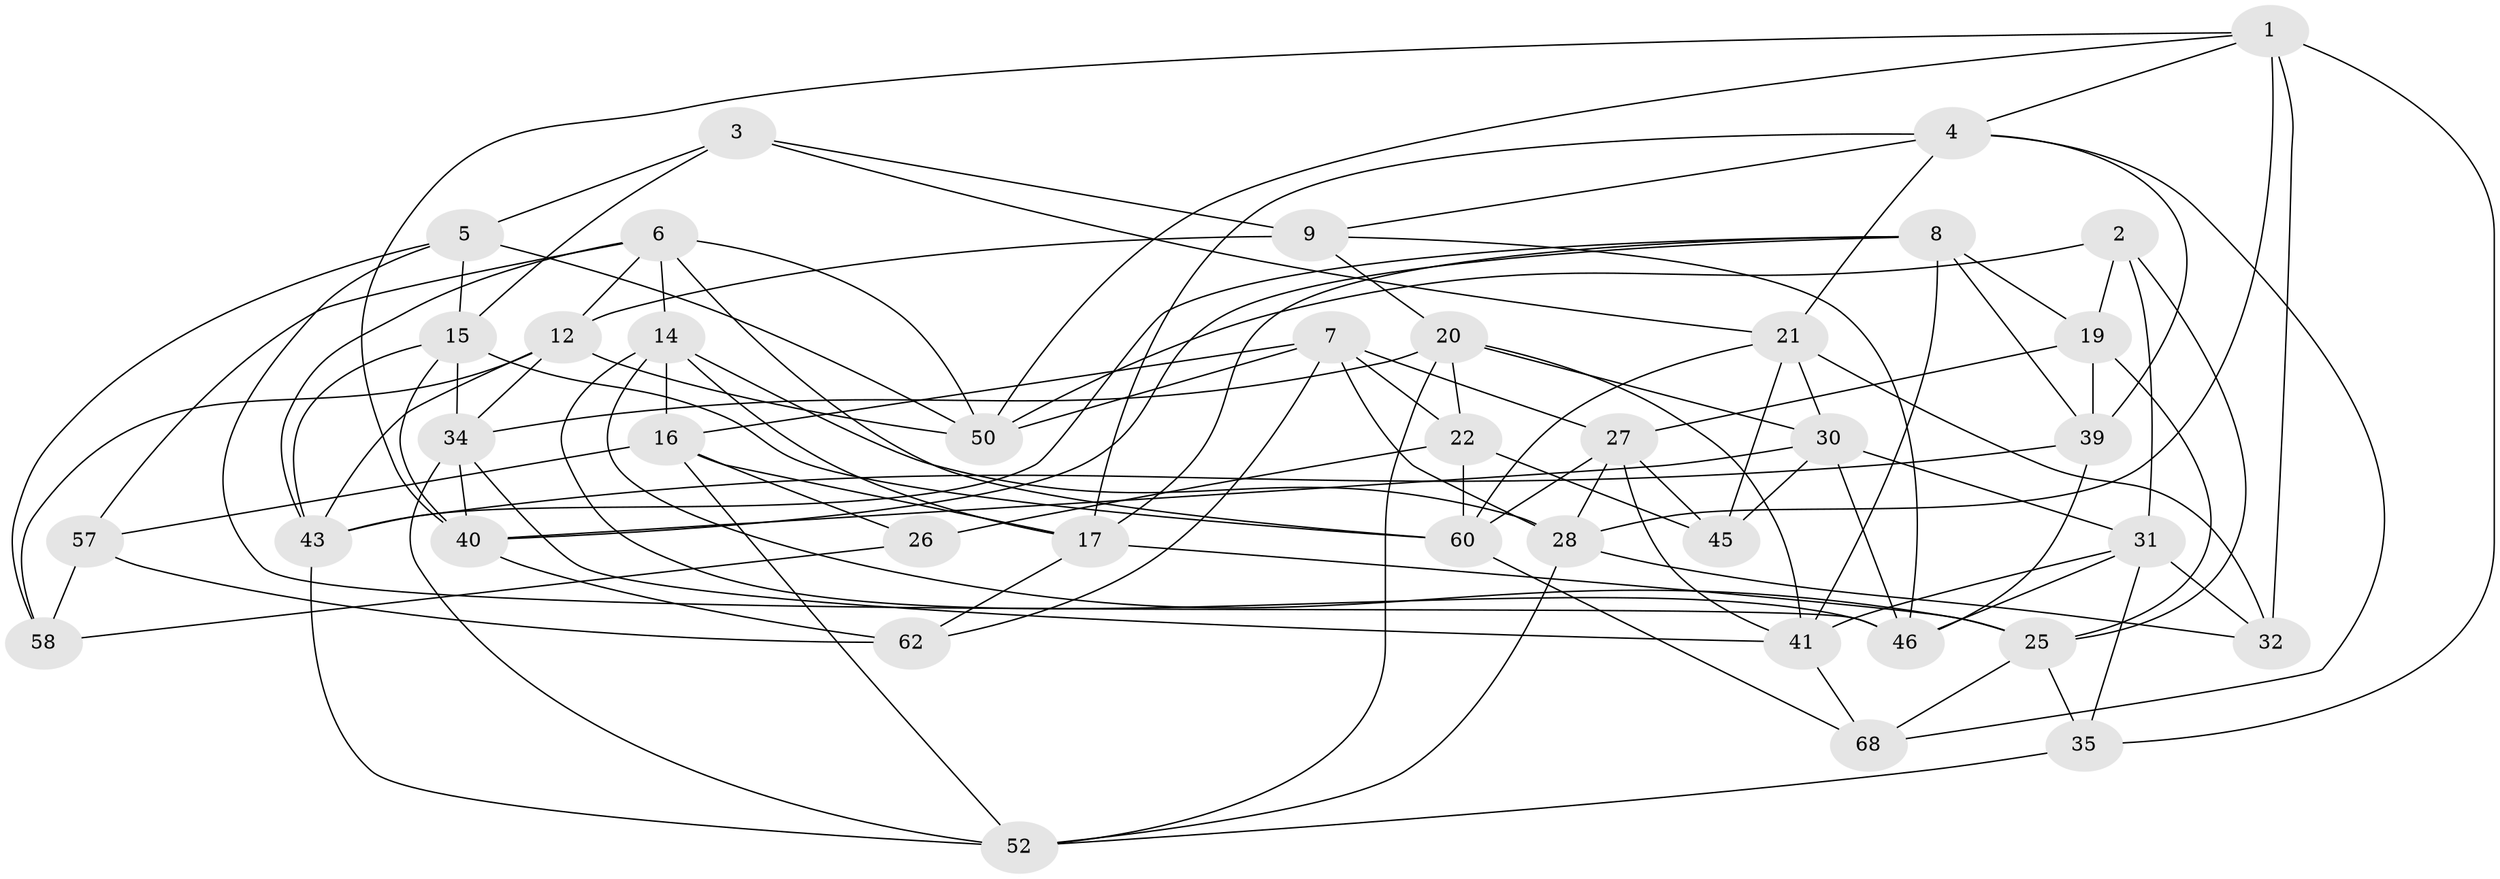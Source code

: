 // Generated by graph-tools (version 1.1) at 2025/52/02/27/25 19:52:30]
// undirected, 40 vertices, 107 edges
graph export_dot {
graph [start="1"]
  node [color=gray90,style=filled];
  1 [super="+48"];
  2;
  3 [super="+37"];
  4 [super="+13"];
  5 [super="+11"];
  6 [super="+38"];
  7 [super="+10"];
  8 [super="+33"];
  9 [super="+24"];
  12 [super="+18"];
  14 [super="+47"];
  15 [super="+67"];
  16 [super="+55"];
  17 [super="+51"];
  19 [super="+49"];
  20 [super="+63"];
  21 [super="+44"];
  22 [super="+23"];
  25 [super="+59"];
  26;
  27 [super="+29"];
  28 [super="+66"];
  30 [super="+36"];
  31 [super="+42"];
  32;
  34 [super="+71"];
  35;
  39 [super="+61"];
  40 [super="+69"];
  41 [super="+65"];
  43 [super="+54"];
  45;
  46 [super="+53"];
  50 [super="+56"];
  52 [super="+70"];
  57;
  58;
  60 [super="+64"];
  62;
  68;
  1 -- 28;
  1 -- 35;
  1 -- 32;
  1 -- 50;
  1 -- 4;
  1 -- 40;
  2 -- 19;
  2 -- 25;
  2 -- 31;
  2 -- 50;
  3 -- 21;
  3 -- 5 [weight=2];
  3 -- 15;
  3 -- 9 [weight=2];
  4 -- 39;
  4 -- 68;
  4 -- 21;
  4 -- 9;
  4 -- 17;
  5 -- 58;
  5 -- 15;
  5 -- 50;
  5 -- 46;
  6 -- 57;
  6 -- 14;
  6 -- 43;
  6 -- 60;
  6 -- 50;
  6 -- 12;
  7 -- 62;
  7 -- 27;
  7 -- 16;
  7 -- 50;
  7 -- 28;
  7 -- 22;
  8 -- 43;
  8 -- 40;
  8 -- 39;
  8 -- 17;
  8 -- 19;
  8 -- 41;
  9 -- 20;
  9 -- 46;
  9 -- 12;
  12 -- 50;
  12 -- 34;
  12 -- 43;
  12 -- 58;
  14 -- 25;
  14 -- 17;
  14 -- 28;
  14 -- 16;
  14 -- 46;
  15 -- 40;
  15 -- 43;
  15 -- 34;
  15 -- 60;
  16 -- 17;
  16 -- 57;
  16 -- 26;
  16 -- 52;
  17 -- 62;
  17 -- 25;
  19 -- 27;
  19 -- 25;
  19 -- 39 [weight=2];
  20 -- 41;
  20 -- 52;
  20 -- 34;
  20 -- 30;
  20 -- 22;
  21 -- 32;
  21 -- 45;
  21 -- 30;
  21 -- 60;
  22 -- 45;
  22 -- 26 [weight=2];
  22 -- 60;
  25 -- 68;
  25 -- 35;
  26 -- 58;
  27 -- 28;
  27 -- 45;
  27 -- 60;
  27 -- 41;
  28 -- 32;
  28 -- 52;
  30 -- 45;
  30 -- 40;
  30 -- 31;
  30 -- 46;
  31 -- 41;
  31 -- 35;
  31 -- 32;
  31 -- 46;
  34 -- 52;
  34 -- 40;
  34 -- 41;
  35 -- 52;
  39 -- 43;
  39 -- 46;
  40 -- 62;
  41 -- 68;
  43 -- 52;
  57 -- 58;
  57 -- 62;
  60 -- 68;
}
